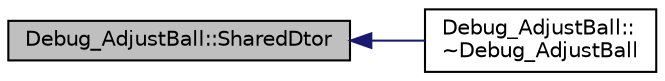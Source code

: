 digraph "Debug_AdjustBall::SharedDtor"
{
 // INTERACTIVE_SVG=YES
  edge [fontname="Helvetica",fontsize="10",labelfontname="Helvetica",labelfontsize="10"];
  node [fontname="Helvetica",fontsize="10",shape=record];
  rankdir="LR";
  Node1 [label="Debug_AdjustBall::SharedDtor",height=0.2,width=0.4,color="black", fillcolor="grey75", style="filled", fontcolor="black"];
  Node1 -> Node2 [dir="back",color="midnightblue",fontsize="10",style="solid",fontname="Helvetica"];
  Node2 [label="Debug_AdjustBall::\l~Debug_AdjustBall",height=0.2,width=0.4,color="black", fillcolor="white", style="filled",URL="$d9/d50/class_debug___adjust_ball.html#ab0995a155b1b26ee07e2f9f9a7bdb7fc"];
}
